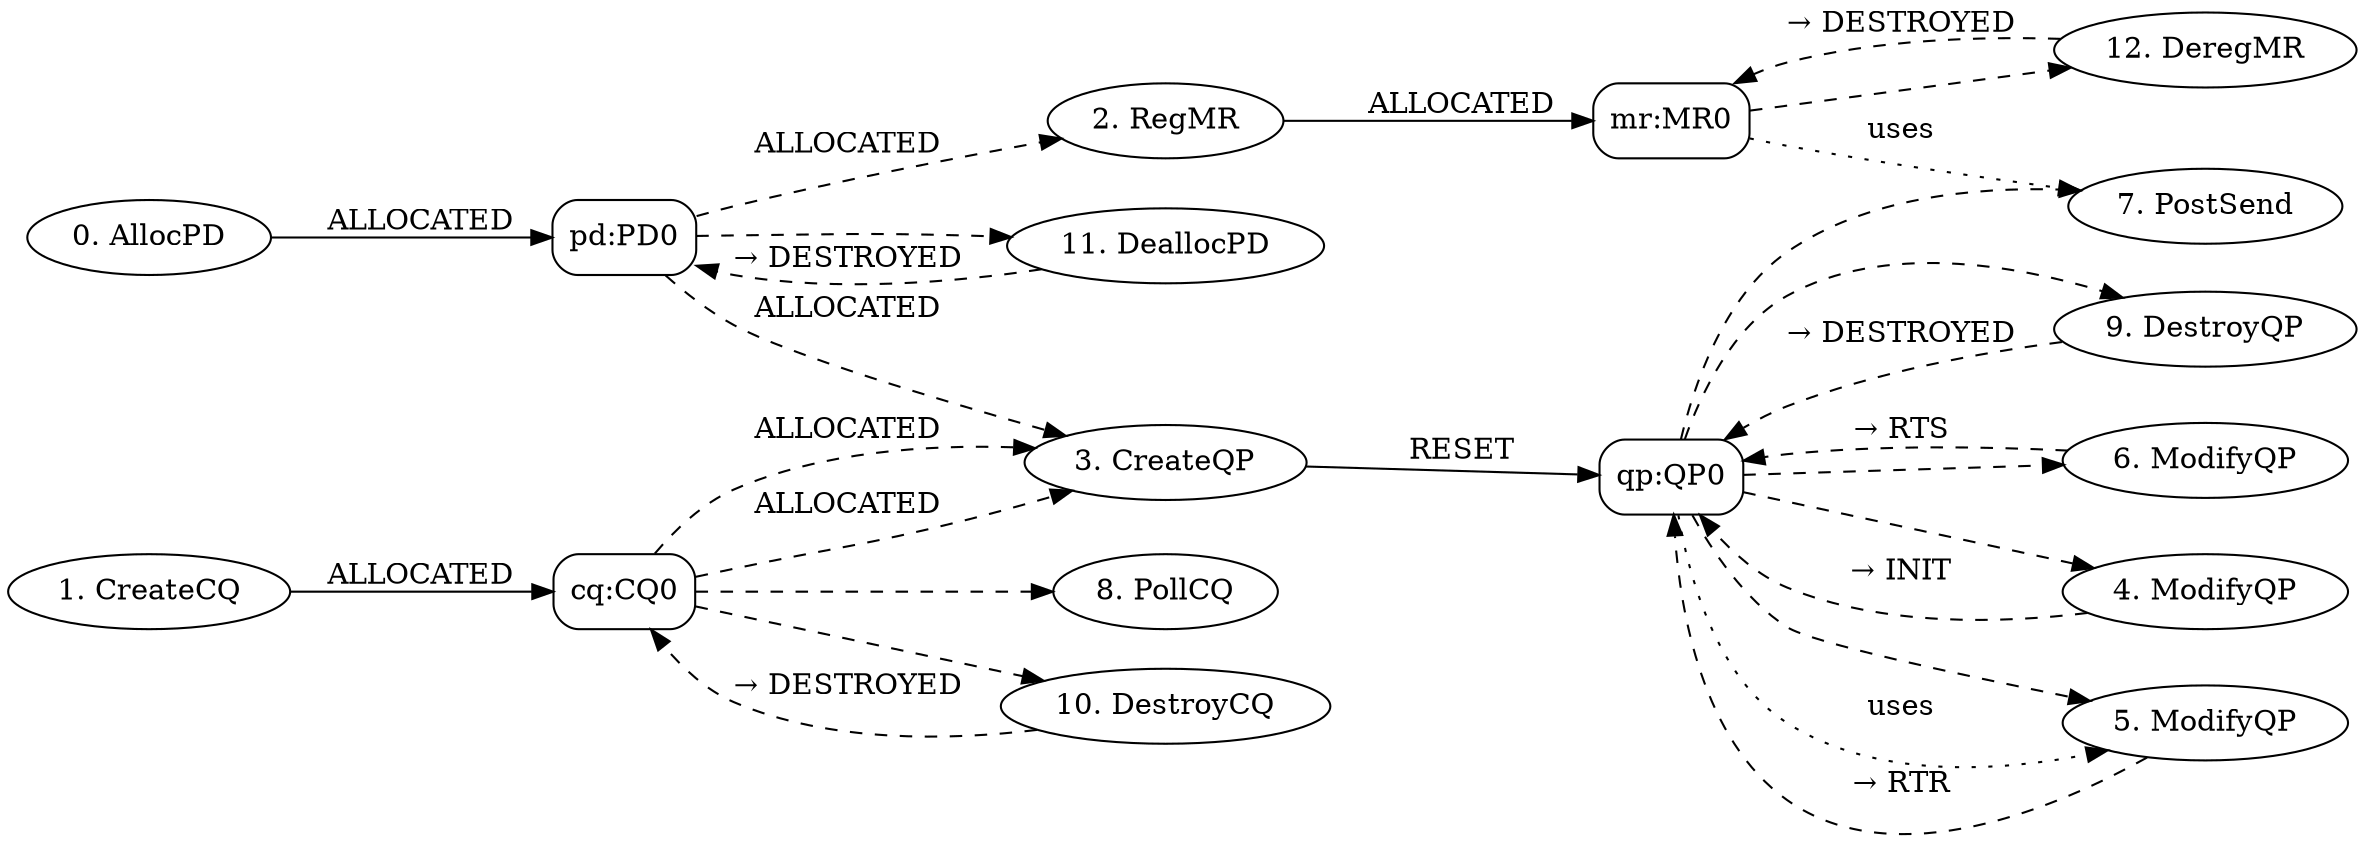 digraph RDMA {
  rankdir=LR;
  node [shape=box, style="rounded"];
  v0 [label="0. AllocPD", shape=ellipse];
  r_pd_PD0 [label="pd:PD0", shape=box];
  v1 [label="1. CreateCQ", shape=ellipse];
  r_cq_CQ0 [label="cq:CQ0", shape=box];
  v2 [label="2. RegMR", shape=ellipse];
  r_mr_MR0 [label="mr:MR0", shape=box];
  v3 [label="3. CreateQP", shape=ellipse];
  r_qp_QP0 [label="qp:QP0", shape=box];
  v4 [label="4. ModifyQP", shape=ellipse];
  v5 [label="5. ModifyQP", shape=ellipse];
  v6 [label="6. ModifyQP", shape=ellipse];
  v7 [label="7. PostSend", shape=ellipse];
  v8 [label="8. PollCQ", shape=ellipse];
  v9 [label="9. DestroyQP", shape=ellipse];
  v10 [label="10. DestroyCQ", shape=ellipse];
  v11 [label="11. DeallocPD", shape=ellipse];
  v12 [label="12. DeregMR", shape=ellipse];
  v0 -> r_pd_PD0 [label="ALLOCATED"];
  v1 -> r_cq_CQ0 [label="ALLOCATED"];
  r_pd_PD0 -> v2 [label="ALLOCATED", style="dashed"];
  v2 -> r_mr_MR0 [label="ALLOCATED"];
  r_pd_PD0 -> v3 [label="ALLOCATED", style="dashed"];
  r_cq_CQ0 -> v3 [label="ALLOCATED", style="dashed"];
  r_cq_CQ0 -> v3 [label="ALLOCATED", style="dashed"];
  v3 -> r_qp_QP0 [label="RESET"];
  r_qp_QP0 -> v4 [style="dashed"];
  v4 -> r_qp_QP0 [label="→ INIT", style="dashed"];
  r_qp_QP0 -> v5 [style="dashed"];
  v5 -> r_qp_QP0 [label="→ RTR", style="dashed"];
  r_qp_QP0 -> v6 [style="dashed"];
  v6 -> r_qp_QP0 [label="→ RTS", style="dashed"];
  r_qp_QP0 -> v7 [style="dashed"];
  r_cq_CQ0 -> v8 [style="dashed"];
  r_qp_QP0 -> v9 [style="dashed"];
  v9 -> r_qp_QP0 [label="→ DESTROYED", style="dashed"];
  r_cq_CQ0 -> v10 [style="dashed"];
  v10 -> r_cq_CQ0 [label="→ DESTROYED", style="dashed"];
  r_pd_PD0 -> v11 [style="dashed"];
  v11 -> r_pd_PD0 [label="→ DESTROYED", style="dashed"];
  r_mr_MR0 -> v12 [style="dashed"];
  v12 -> r_mr_MR0 [label="→ DESTROYED", style="dashed"];
  r_qp_QP0 -> v5 [label="uses", style="dotted"];
  r_mr_MR0 -> v7 [label="uses", style="dotted"];
}